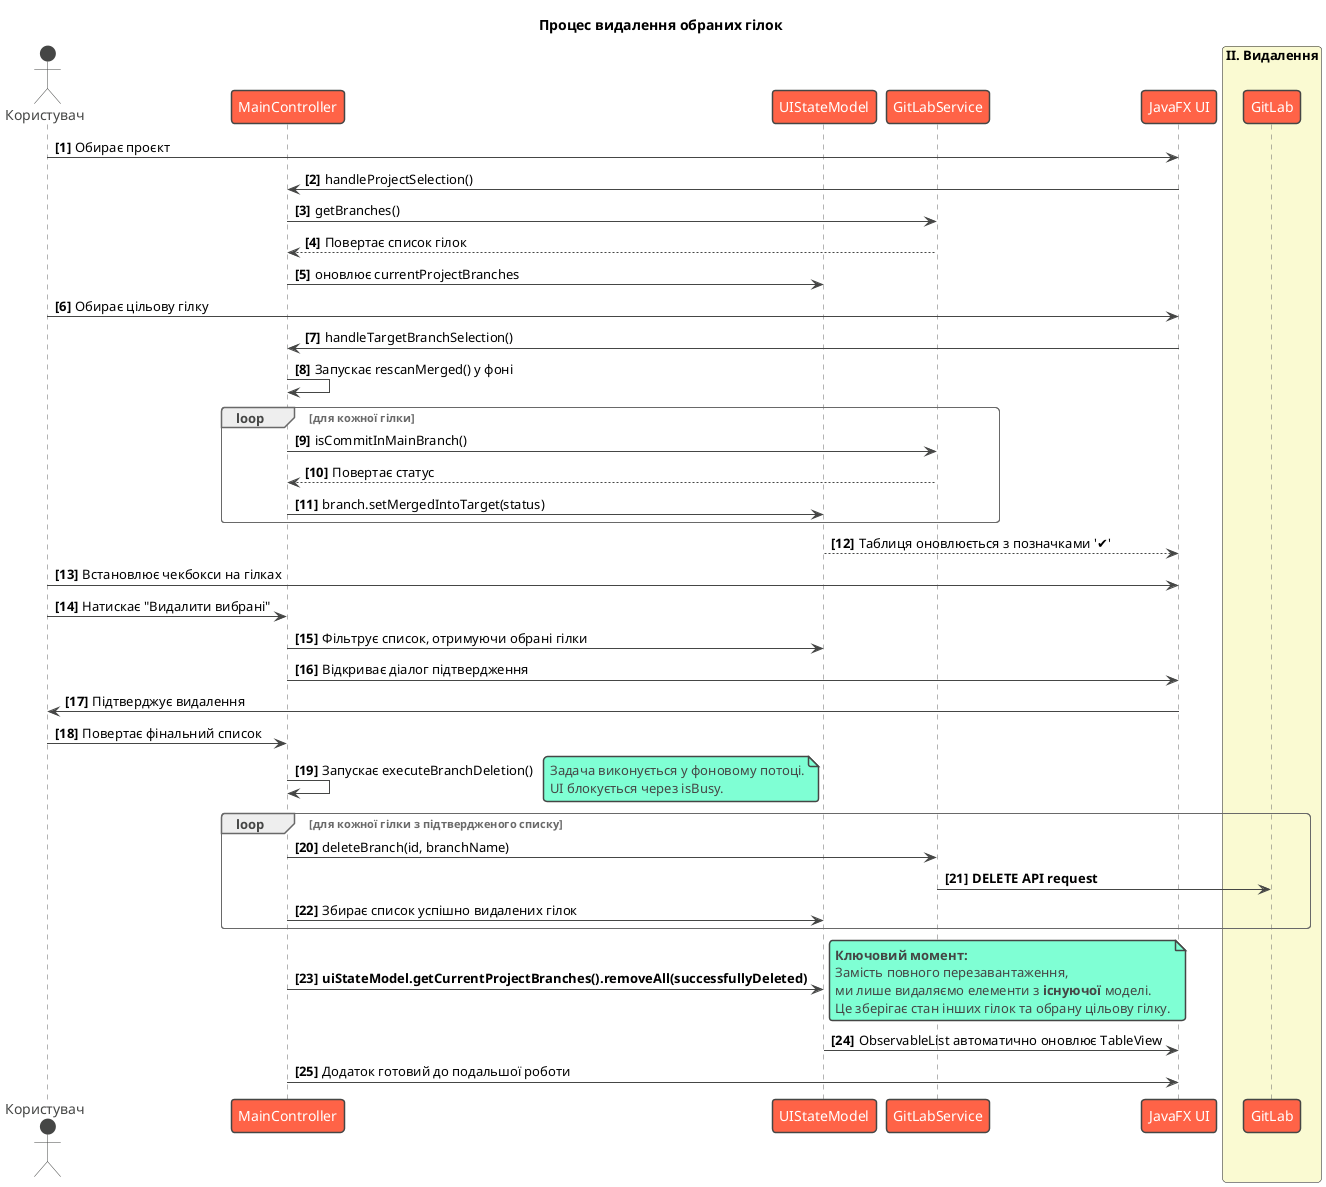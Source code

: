 @startuml
!theme vibrant
title Процес видалення обраних гілок

actor Користувач as User
participant "MainController" as Controller
participant "UIStateModel" as Model
participant "GitLabService" as Service
participant "JavaFX UI" as UI

autonumber "<b>[0]"

box "I. Підготовка" #LightCyan
    User -> UI: Обирає проєкт
    UI -> Controller: handleProjectSelection()
    Controller -> Service: getBranches()
    Service --> Controller: Повертає список гілок
    Controller -> Model: оновлює currentProjectBranches

    User -> UI: Обирає цільову гілку
    UI -> Controller: handleTargetBranchSelection()
    Controller -> Controller: Запускає rescanMerged() у фоні
    loop для кожної гілки
        Controller -> Service: isCommitInMainBranch()
        Service --> Controller: Повертає статус
        Controller -> Model: branch.setMergedIntoTarget(status)
    end
    UI <-- Model: Таблиця оновлюється з позначками '✔'
end box

box "II. Видалення" #LightGoldenRodYellow
    User -> UI: Встановлює чекбокси на гілках
    User -> Controller: Натискає "Видалити вибрані"
    Controller -> Model: Фільтрує список, отримуючи обрані гілки
    Controller -> UI: Відкриває діалог підтвердження
    UI -> User: Підтверджує видалення
    User -> Controller: Повертає фінальний список

    Controller -> Controller: Запускає executeBranchDeletion()
    note right
        Задача виконується у фоновому потоці.
        UI блокується через isBusy.
    end note

    loop для кожної гілки з підтвердженого списку
        Controller -> Service: deleteBranch(id, branchName)
        Service -> GitLab: **DELETE API request**
        Controller -> Model: Збирає список успішно видалених гілок
    end
end box

box "III. Елегантне оновлення UI" #LightGreen
    Controller -> Model: **uiStateModel.getCurrentProjectBranches().removeAll(successfullyDeleted)**
    note right
        **Ключовий момент:**
        Замість повного перезавантаження,
        ми лише видаляємо елементи з **існуючої** моделі.
        Це зберігає стан інших гілок та обрану цільову гілку.
    end note

    Model -> UI: ObservableList автоматично оновлює TableView
    Controller -> UI: Додаток готовий до подальшої роботи
end box

@enduml